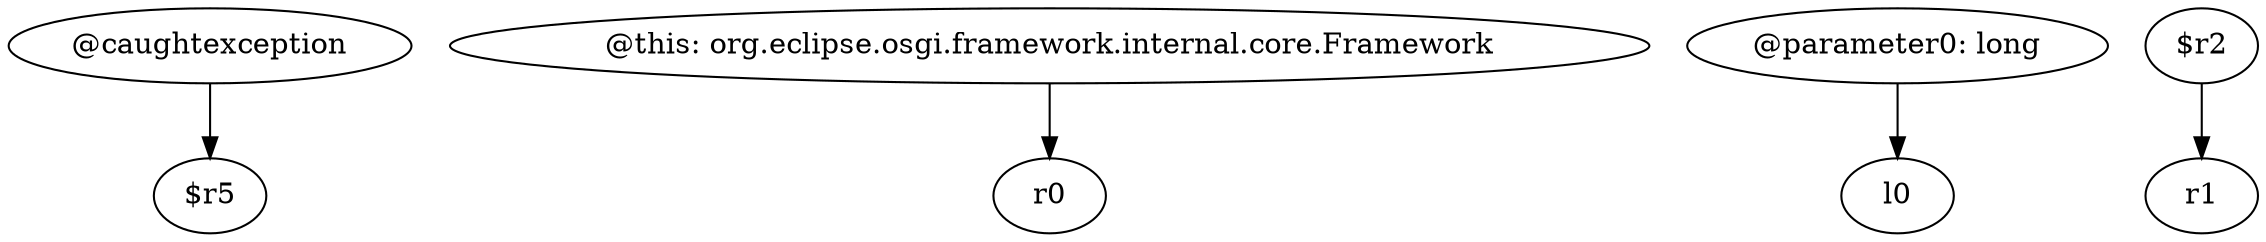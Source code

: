 digraph g {
0[label="@caughtexception"]
1[label="$r5"]
0->1[label=""]
2[label="@this: org.eclipse.osgi.framework.internal.core.Framework"]
3[label="r0"]
2->3[label=""]
4[label="@parameter0: long"]
5[label="l0"]
4->5[label=""]
6[label="$r2"]
7[label="r1"]
6->7[label=""]
}